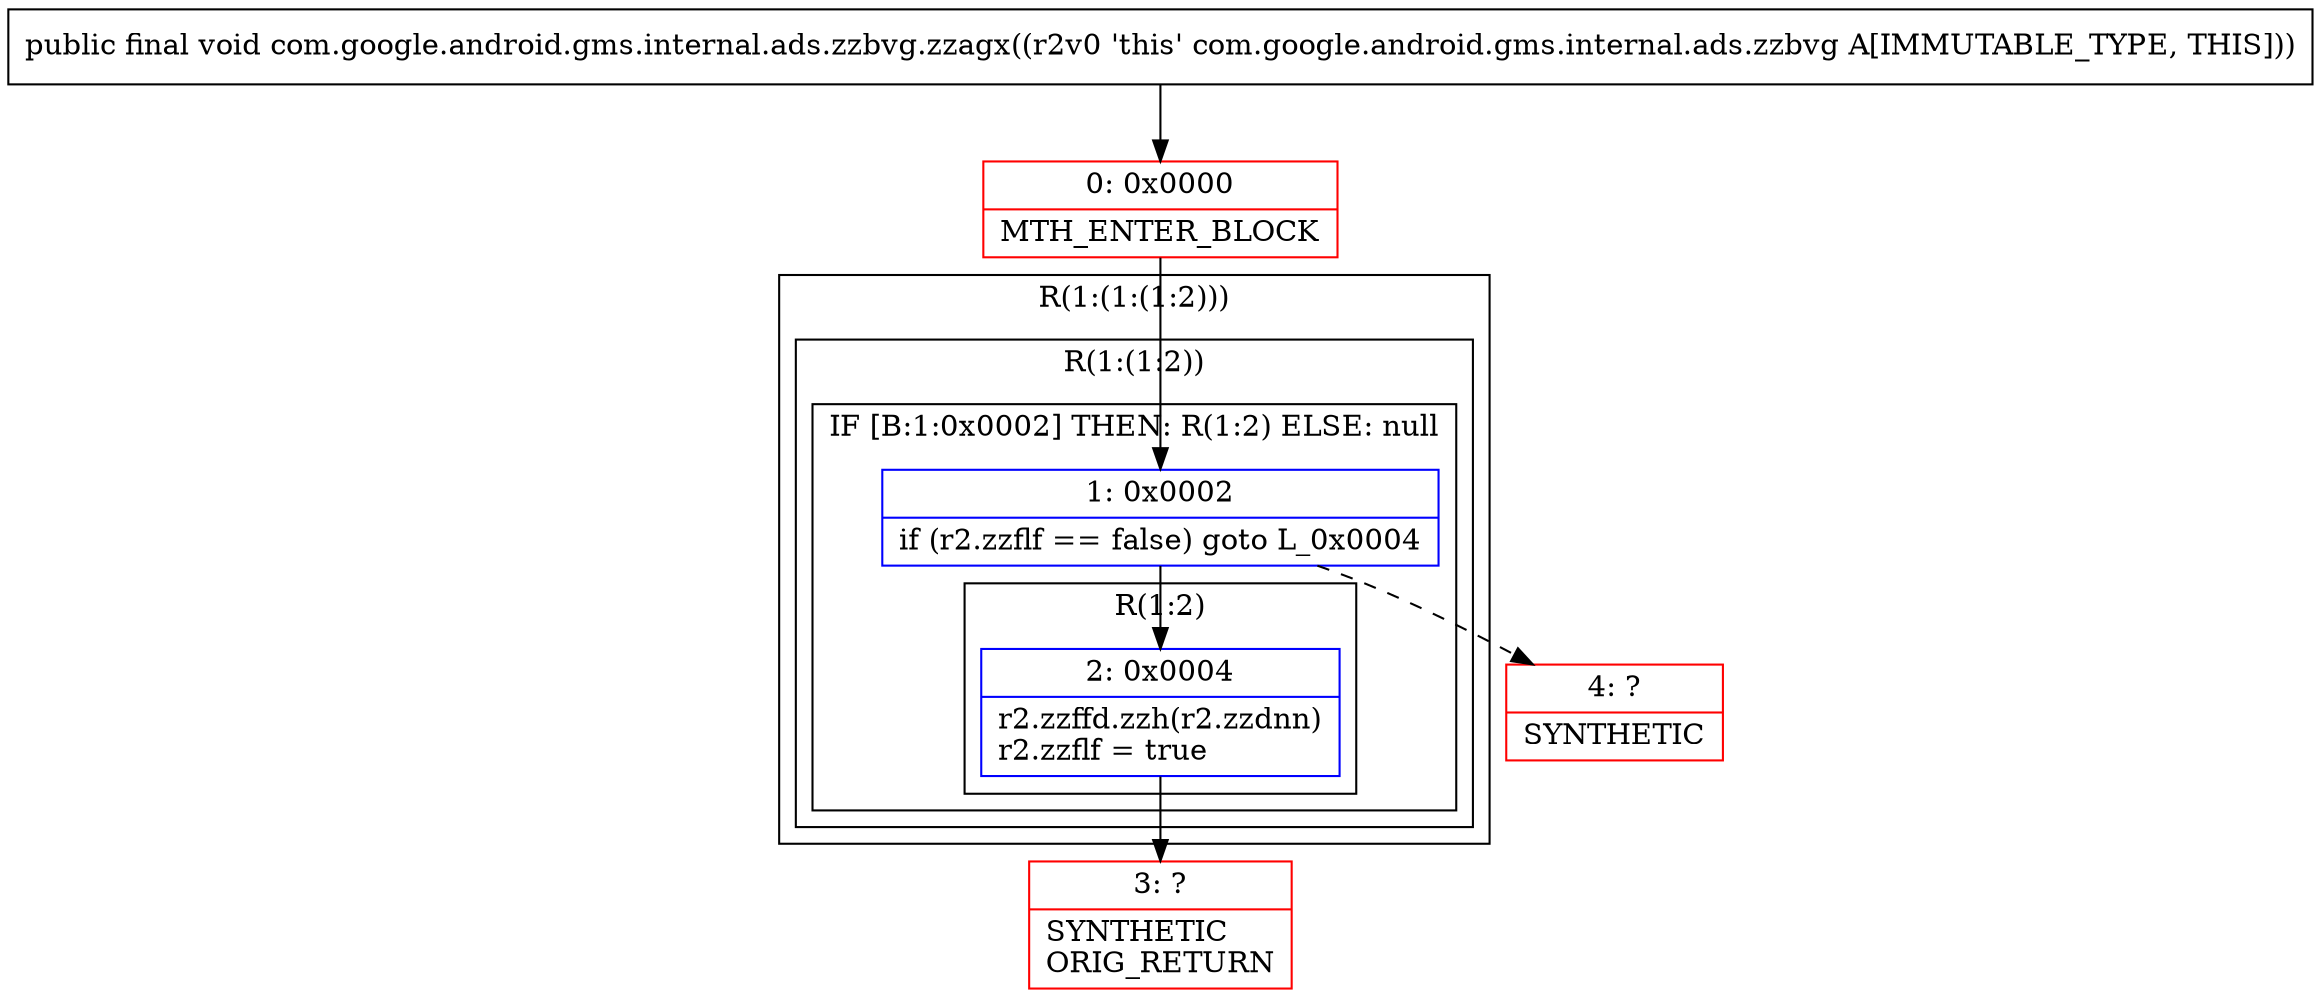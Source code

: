 digraph "CFG forcom.google.android.gms.internal.ads.zzbvg.zzagx()V" {
subgraph cluster_Region_940973197 {
label = "R(1:(1:(1:2)))";
node [shape=record,color=blue];
subgraph cluster_Region_1835024434 {
label = "R(1:(1:2))";
node [shape=record,color=blue];
subgraph cluster_IfRegion_1137369205 {
label = "IF [B:1:0x0002] THEN: R(1:2) ELSE: null";
node [shape=record,color=blue];
Node_1 [shape=record,label="{1\:\ 0x0002|if (r2.zzflf == false) goto L_0x0004\l}"];
subgraph cluster_Region_1265294694 {
label = "R(1:2)";
node [shape=record,color=blue];
Node_2 [shape=record,label="{2\:\ 0x0004|r2.zzffd.zzh(r2.zzdnn)\lr2.zzflf = true\l}"];
}
}
}
}
Node_0 [shape=record,color=red,label="{0\:\ 0x0000|MTH_ENTER_BLOCK\l}"];
Node_3 [shape=record,color=red,label="{3\:\ ?|SYNTHETIC\lORIG_RETURN\l}"];
Node_4 [shape=record,color=red,label="{4\:\ ?|SYNTHETIC\l}"];
MethodNode[shape=record,label="{public final void com.google.android.gms.internal.ads.zzbvg.zzagx((r2v0 'this' com.google.android.gms.internal.ads.zzbvg A[IMMUTABLE_TYPE, THIS])) }"];
MethodNode -> Node_0;
Node_1 -> Node_2;
Node_1 -> Node_4[style=dashed];
Node_2 -> Node_3;
Node_0 -> Node_1;
}

